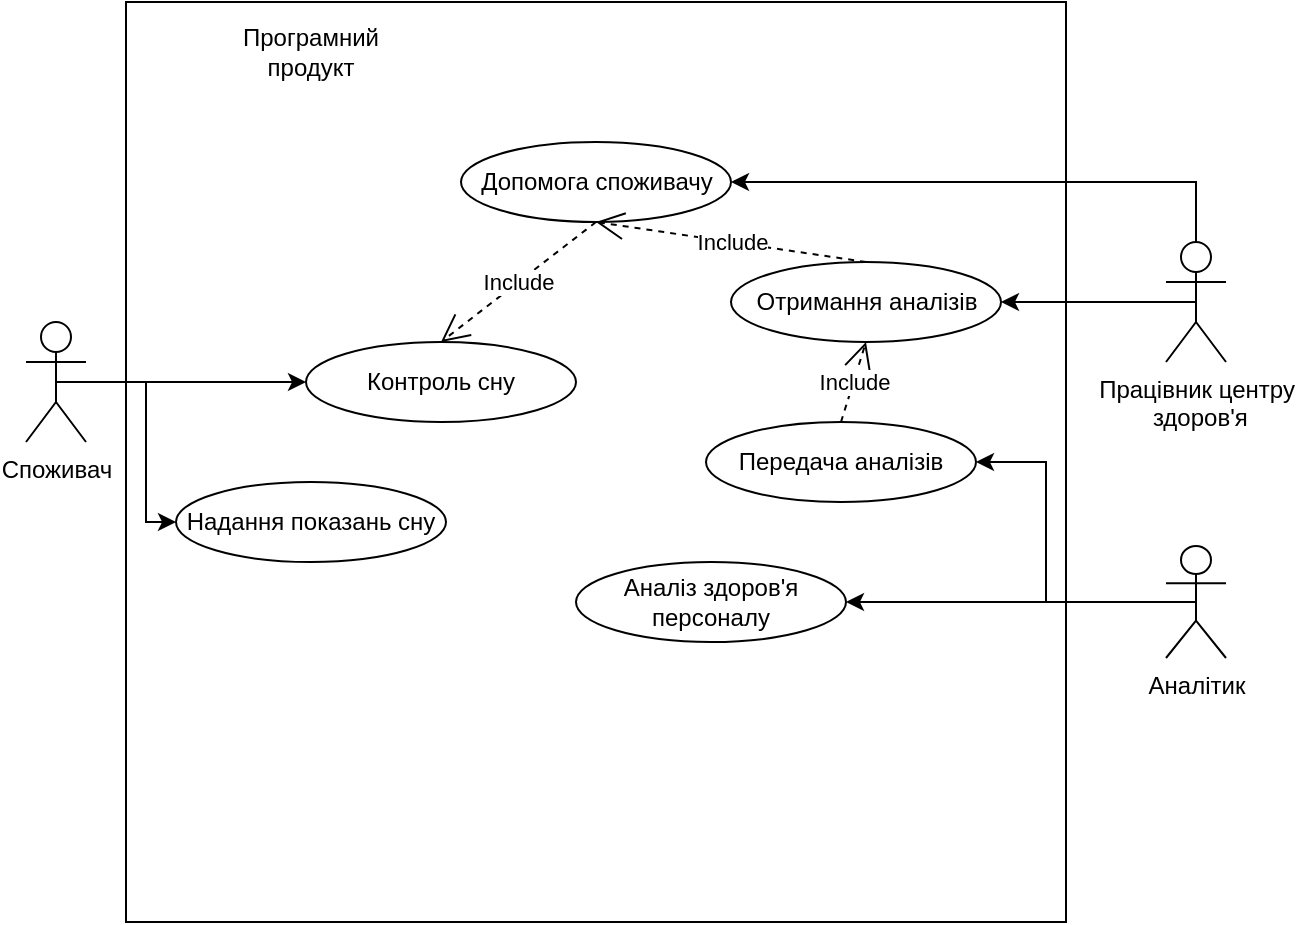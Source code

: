 <mxfile version="21.7.5" type="device">
  <diagram name="Страница — 1" id="GhVxuQcRyr4QLg4CjkYg">
    <mxGraphModel dx="524" dy="772" grid="1" gridSize="10" guides="1" tooltips="1" connect="1" arrows="1" fold="1" page="1" pageScale="1" pageWidth="1169" pageHeight="827" math="0" shadow="0">
      <root>
        <mxCell id="0" />
        <mxCell id="1" parent="0" />
        <mxCell id="bIVVts0wQ0Vuz1MREWSC-9" value="" style="rounded=0;whiteSpace=wrap;html=1;" vertex="1" parent="1">
          <mxGeometry x="250" y="220" width="470" height="460" as="geometry" />
        </mxCell>
        <mxCell id="bIVVts0wQ0Vuz1MREWSC-25" style="edgeStyle=orthogonalEdgeStyle;rounded=0;orthogonalLoop=1;jettySize=auto;html=1;exitX=0.5;exitY=0.5;exitDx=0;exitDy=0;exitPerimeter=0;entryX=0;entryY=0.5;entryDx=0;entryDy=0;" edge="1" parent="1" source="bIVVts0wQ0Vuz1MREWSC-1" target="bIVVts0wQ0Vuz1MREWSC-11">
          <mxGeometry relative="1" as="geometry" />
        </mxCell>
        <mxCell id="bIVVts0wQ0Vuz1MREWSC-26" style="edgeStyle=orthogonalEdgeStyle;rounded=0;orthogonalLoop=1;jettySize=auto;html=1;exitX=0.5;exitY=0.5;exitDx=0;exitDy=0;exitPerimeter=0;entryX=0;entryY=0.5;entryDx=0;entryDy=0;" edge="1" parent="1" source="bIVVts0wQ0Vuz1MREWSC-1" target="bIVVts0wQ0Vuz1MREWSC-5">
          <mxGeometry relative="1" as="geometry">
            <Array as="points">
              <mxPoint x="260" y="410" />
              <mxPoint x="260" y="480" />
            </Array>
          </mxGeometry>
        </mxCell>
        <mxCell id="bIVVts0wQ0Vuz1MREWSC-1" value="Споживач" style="shape=umlActor;verticalLabelPosition=bottom;verticalAlign=top;html=1;outlineConnect=0;" vertex="1" parent="1">
          <mxGeometry x="200" y="380" width="30" height="60" as="geometry" />
        </mxCell>
        <mxCell id="bIVVts0wQ0Vuz1MREWSC-17" style="edgeStyle=orthogonalEdgeStyle;rounded=0;orthogonalLoop=1;jettySize=auto;html=1;exitX=0.5;exitY=0.5;exitDx=0;exitDy=0;exitPerimeter=0;entryX=1;entryY=0.5;entryDx=0;entryDy=0;" edge="1" parent="1" source="bIVVts0wQ0Vuz1MREWSC-3" target="bIVVts0wQ0Vuz1MREWSC-12">
          <mxGeometry relative="1" as="geometry" />
        </mxCell>
        <mxCell id="bIVVts0wQ0Vuz1MREWSC-19" style="edgeStyle=orthogonalEdgeStyle;rounded=0;orthogonalLoop=1;jettySize=auto;html=1;exitX=0.5;exitY=0.5;exitDx=0;exitDy=0;exitPerimeter=0;entryX=1;entryY=0.5;entryDx=0;entryDy=0;" edge="1" parent="1" source="bIVVts0wQ0Vuz1MREWSC-3" target="bIVVts0wQ0Vuz1MREWSC-13">
          <mxGeometry relative="1" as="geometry">
            <Array as="points">
              <mxPoint x="710" y="520" />
              <mxPoint x="710" y="450" />
            </Array>
          </mxGeometry>
        </mxCell>
        <mxCell id="bIVVts0wQ0Vuz1MREWSC-3" value="Аналітик" style="shape=umlActor;verticalLabelPosition=bottom;verticalAlign=top;html=1;outlineConnect=0;" vertex="1" parent="1">
          <mxGeometry x="770" y="492" width="30" height="56" as="geometry" />
        </mxCell>
        <mxCell id="bIVVts0wQ0Vuz1MREWSC-20" style="edgeStyle=orthogonalEdgeStyle;rounded=0;orthogonalLoop=1;jettySize=auto;html=1;exitX=0.5;exitY=0.5;exitDx=0;exitDy=0;exitPerimeter=0;entryX=1;entryY=0.5;entryDx=0;entryDy=0;" edge="1" parent="1" source="bIVVts0wQ0Vuz1MREWSC-4" target="bIVVts0wQ0Vuz1MREWSC-14">
          <mxGeometry relative="1" as="geometry" />
        </mxCell>
        <mxCell id="bIVVts0wQ0Vuz1MREWSC-24" style="edgeStyle=orthogonalEdgeStyle;rounded=0;orthogonalLoop=1;jettySize=auto;html=1;exitX=0.5;exitY=0.5;exitDx=0;exitDy=0;exitPerimeter=0;entryX=1;entryY=0.5;entryDx=0;entryDy=0;" edge="1" parent="1" source="bIVVts0wQ0Vuz1MREWSC-4" target="bIVVts0wQ0Vuz1MREWSC-15">
          <mxGeometry relative="1" as="geometry">
            <Array as="points">
              <mxPoint x="785" y="310" />
            </Array>
          </mxGeometry>
        </mxCell>
        <mxCell id="bIVVts0wQ0Vuz1MREWSC-4" value="&lt;div&gt;Працівник центру&lt;/div&gt;&lt;div&gt;&amp;nbsp;здоров&#39;я&lt;/div&gt;" style="shape=umlActor;verticalLabelPosition=bottom;verticalAlign=top;html=1;outlineConnect=0;" vertex="1" parent="1">
          <mxGeometry x="770" y="340" width="30" height="60" as="geometry" />
        </mxCell>
        <mxCell id="bIVVts0wQ0Vuz1MREWSC-5" value="Надання показань сну" style="ellipse;whiteSpace=wrap;html=1;" vertex="1" parent="1">
          <mxGeometry x="275" y="460" width="135" height="40" as="geometry" />
        </mxCell>
        <mxCell id="bIVVts0wQ0Vuz1MREWSC-10" value="Програмний продукт" style="text;html=1;strokeColor=none;fillColor=none;align=center;verticalAlign=middle;whiteSpace=wrap;rounded=0;" vertex="1" parent="1">
          <mxGeometry x="285" y="230" width="115" height="30" as="geometry" />
        </mxCell>
        <mxCell id="bIVVts0wQ0Vuz1MREWSC-11" value="Контроль сну" style="ellipse;whiteSpace=wrap;html=1;" vertex="1" parent="1">
          <mxGeometry x="340" y="390" width="135" height="40" as="geometry" />
        </mxCell>
        <mxCell id="bIVVts0wQ0Vuz1MREWSC-12" value="&lt;div&gt;Аналіз здоров&#39;я&lt;/div&gt;&lt;div&gt;персоналу&lt;br&gt;&lt;/div&gt;" style="ellipse;whiteSpace=wrap;html=1;" vertex="1" parent="1">
          <mxGeometry x="475" y="500" width="135" height="40" as="geometry" />
        </mxCell>
        <mxCell id="bIVVts0wQ0Vuz1MREWSC-13" value="Передача аналізів" style="ellipse;whiteSpace=wrap;html=1;" vertex="1" parent="1">
          <mxGeometry x="540" y="430" width="135" height="40" as="geometry" />
        </mxCell>
        <mxCell id="bIVVts0wQ0Vuz1MREWSC-14" value="Отримання аналізів" style="ellipse;whiteSpace=wrap;html=1;" vertex="1" parent="1">
          <mxGeometry x="552.5" y="350" width="135" height="40" as="geometry" />
        </mxCell>
        <mxCell id="bIVVts0wQ0Vuz1MREWSC-15" value="Допомога споживачу" style="ellipse;whiteSpace=wrap;html=1;" vertex="1" parent="1">
          <mxGeometry x="417.5" y="290" width="135" height="40" as="geometry" />
        </mxCell>
        <mxCell id="bIVVts0wQ0Vuz1MREWSC-23" value="Include" style="endArrow=open;endSize=12;dashed=1;html=1;rounded=0;exitX=0.5;exitY=0;exitDx=0;exitDy=0;entryX=0.5;entryY=1;entryDx=0;entryDy=0;" edge="1" parent="1" source="bIVVts0wQ0Vuz1MREWSC-13" target="bIVVts0wQ0Vuz1MREWSC-14">
          <mxGeometry width="160" relative="1" as="geometry">
            <mxPoint x="440" y="430" as="sourcePoint" />
            <mxPoint x="600" y="430" as="targetPoint" />
          </mxGeometry>
        </mxCell>
        <mxCell id="bIVVts0wQ0Vuz1MREWSC-27" value="Include" style="endArrow=open;endSize=12;dashed=1;html=1;rounded=0;exitX=0.5;exitY=0;exitDx=0;exitDy=0;entryX=0.5;entryY=1;entryDx=0;entryDy=0;" edge="1" parent="1" source="bIVVts0wQ0Vuz1MREWSC-14" target="bIVVts0wQ0Vuz1MREWSC-15">
          <mxGeometry width="160" relative="1" as="geometry">
            <mxPoint x="618" y="440" as="sourcePoint" />
            <mxPoint x="630" y="400" as="targetPoint" />
          </mxGeometry>
        </mxCell>
        <mxCell id="bIVVts0wQ0Vuz1MREWSC-28" value="Include" style="endArrow=open;endSize=12;dashed=1;html=1;rounded=0;exitX=0.5;exitY=1;exitDx=0;exitDy=0;entryX=0.5;entryY=0;entryDx=0;entryDy=0;" edge="1" parent="1" source="bIVVts0wQ0Vuz1MREWSC-15" target="bIVVts0wQ0Vuz1MREWSC-11">
          <mxGeometry width="160" relative="1" as="geometry">
            <mxPoint x="630" y="360" as="sourcePoint" />
            <mxPoint x="495" y="340" as="targetPoint" />
          </mxGeometry>
        </mxCell>
      </root>
    </mxGraphModel>
  </diagram>
</mxfile>
